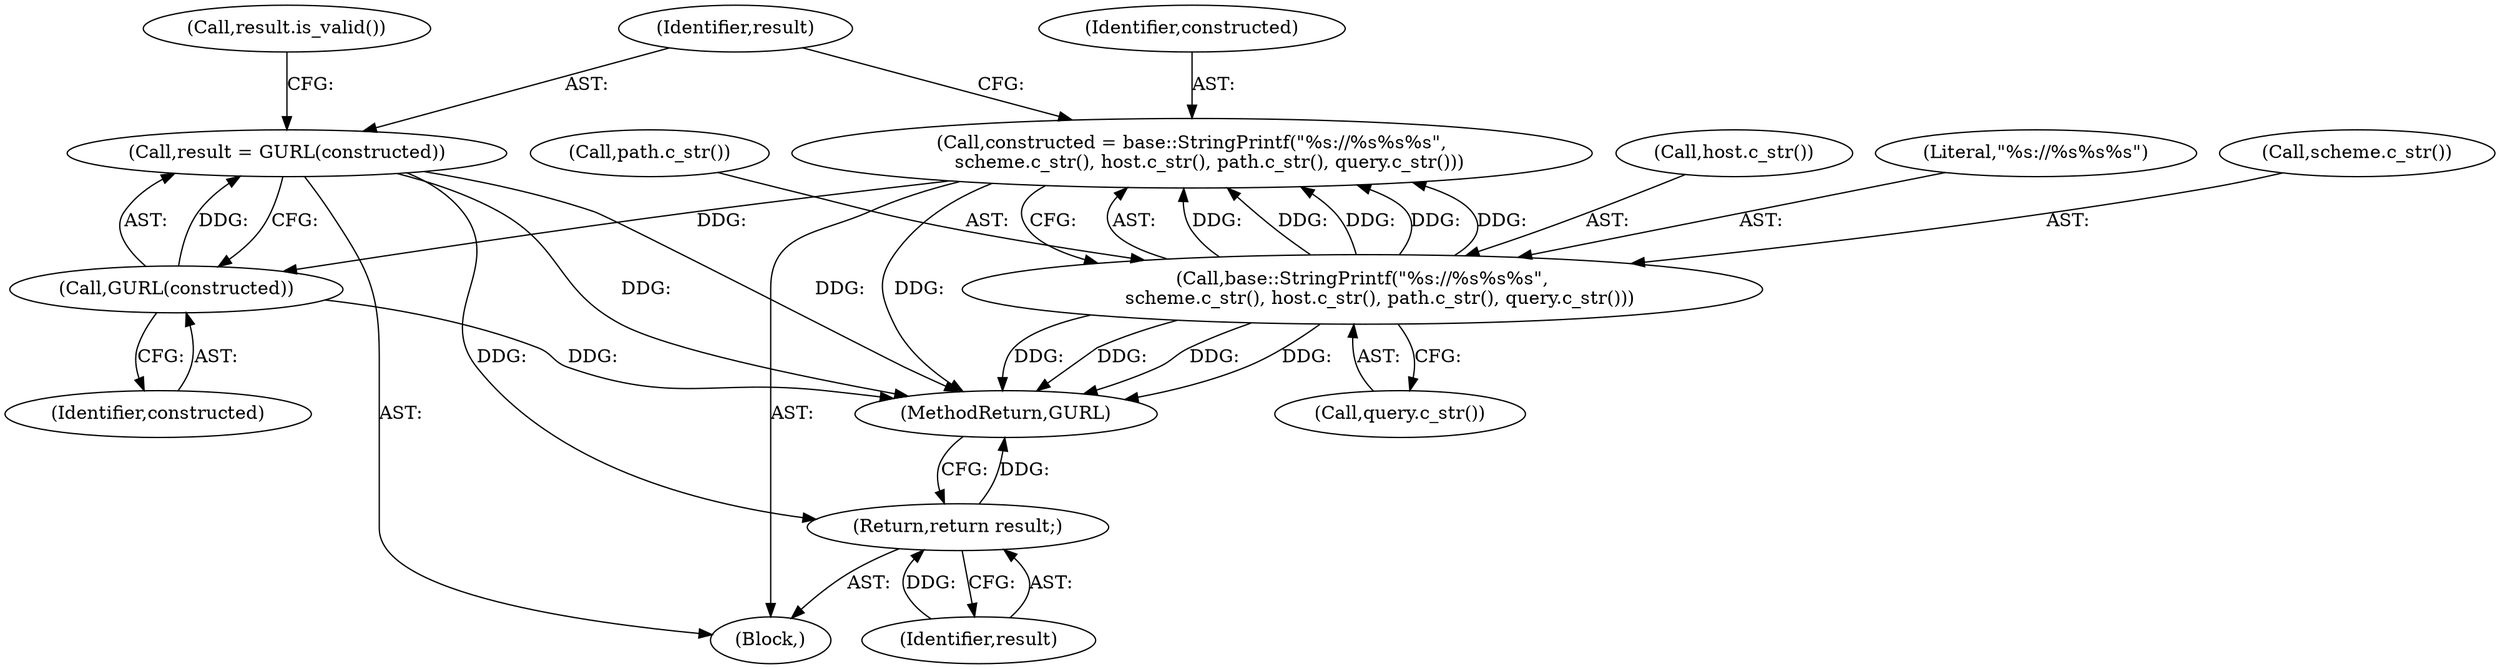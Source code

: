 digraph "1_Chrome_eea3300239f0b53e172a320eb8de59d0bea65f27_8@del" {
"1000157" [label="(Call,result = GURL(constructed))"];
"1000159" [label="(Call,GURL(constructed))"];
"1000148" [label="(Call,constructed = base::StringPrintf(\"%s://%s%s%s\",\n      scheme.c_str(), host.c_str(), path.c_str(), query.c_str()))"];
"1000150" [label="(Call,base::StringPrintf(\"%s://%s%s%s\",\n      scheme.c_str(), host.c_str(), path.c_str(), query.c_str()))"];
"1000166" [label="(Return,return result;)"];
"1000153" [label="(Call,host.c_str())"];
"1000167" [label="(Identifier,result)"];
"1000168" [label="(MethodReturn,GURL)"];
"1000106" [label="(Block,)"];
"1000150" [label="(Call,base::StringPrintf(\"%s://%s%s%s\",\n      scheme.c_str(), host.c_str(), path.c_str(), query.c_str()))"];
"1000158" [label="(Identifier,result)"];
"1000163" [label="(Call,result.is_valid())"];
"1000148" [label="(Call,constructed = base::StringPrintf(\"%s://%s%s%s\",\n      scheme.c_str(), host.c_str(), path.c_str(), query.c_str()))"];
"1000151" [label="(Literal,\"%s://%s%s%s\")"];
"1000149" [label="(Identifier,constructed)"];
"1000159" [label="(Call,GURL(constructed))"];
"1000160" [label="(Identifier,constructed)"];
"1000155" [label="(Call,query.c_str())"];
"1000152" [label="(Call,scheme.c_str())"];
"1000154" [label="(Call,path.c_str())"];
"1000157" [label="(Call,result = GURL(constructed))"];
"1000166" [label="(Return,return result;)"];
"1000157" -> "1000106"  [label="AST: "];
"1000157" -> "1000159"  [label="CFG: "];
"1000158" -> "1000157"  [label="AST: "];
"1000159" -> "1000157"  [label="AST: "];
"1000163" -> "1000157"  [label="CFG: "];
"1000157" -> "1000168"  [label="DDG: "];
"1000157" -> "1000168"  [label="DDG: "];
"1000159" -> "1000157"  [label="DDG: "];
"1000157" -> "1000166"  [label="DDG: "];
"1000159" -> "1000160"  [label="CFG: "];
"1000160" -> "1000159"  [label="AST: "];
"1000159" -> "1000168"  [label="DDG: "];
"1000148" -> "1000159"  [label="DDG: "];
"1000148" -> "1000106"  [label="AST: "];
"1000148" -> "1000150"  [label="CFG: "];
"1000149" -> "1000148"  [label="AST: "];
"1000150" -> "1000148"  [label="AST: "];
"1000158" -> "1000148"  [label="CFG: "];
"1000148" -> "1000168"  [label="DDG: "];
"1000150" -> "1000148"  [label="DDG: "];
"1000150" -> "1000148"  [label="DDG: "];
"1000150" -> "1000148"  [label="DDG: "];
"1000150" -> "1000148"  [label="DDG: "];
"1000150" -> "1000148"  [label="DDG: "];
"1000150" -> "1000155"  [label="CFG: "];
"1000151" -> "1000150"  [label="AST: "];
"1000152" -> "1000150"  [label="AST: "];
"1000153" -> "1000150"  [label="AST: "];
"1000154" -> "1000150"  [label="AST: "];
"1000155" -> "1000150"  [label="AST: "];
"1000150" -> "1000168"  [label="DDG: "];
"1000150" -> "1000168"  [label="DDG: "];
"1000150" -> "1000168"  [label="DDG: "];
"1000150" -> "1000168"  [label="DDG: "];
"1000166" -> "1000106"  [label="AST: "];
"1000166" -> "1000167"  [label="CFG: "];
"1000167" -> "1000166"  [label="AST: "];
"1000168" -> "1000166"  [label="CFG: "];
"1000166" -> "1000168"  [label="DDG: "];
"1000167" -> "1000166"  [label="DDG: "];
}
